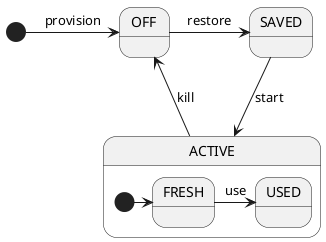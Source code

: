@startuml

[*] -> OFF : provision
OFF -> SAVED : restore
ACTIVE --> OFF : kill
SAVED --> ACTIVE : start

state ACTIVE {
   [*] -> FRESH
   FRESH -> USED : use
}

hide empty members
hide empty methods
hide circle

skinparam monochrome true
skinparam shadowing false
skinparam packageStyle rect

@enduml
